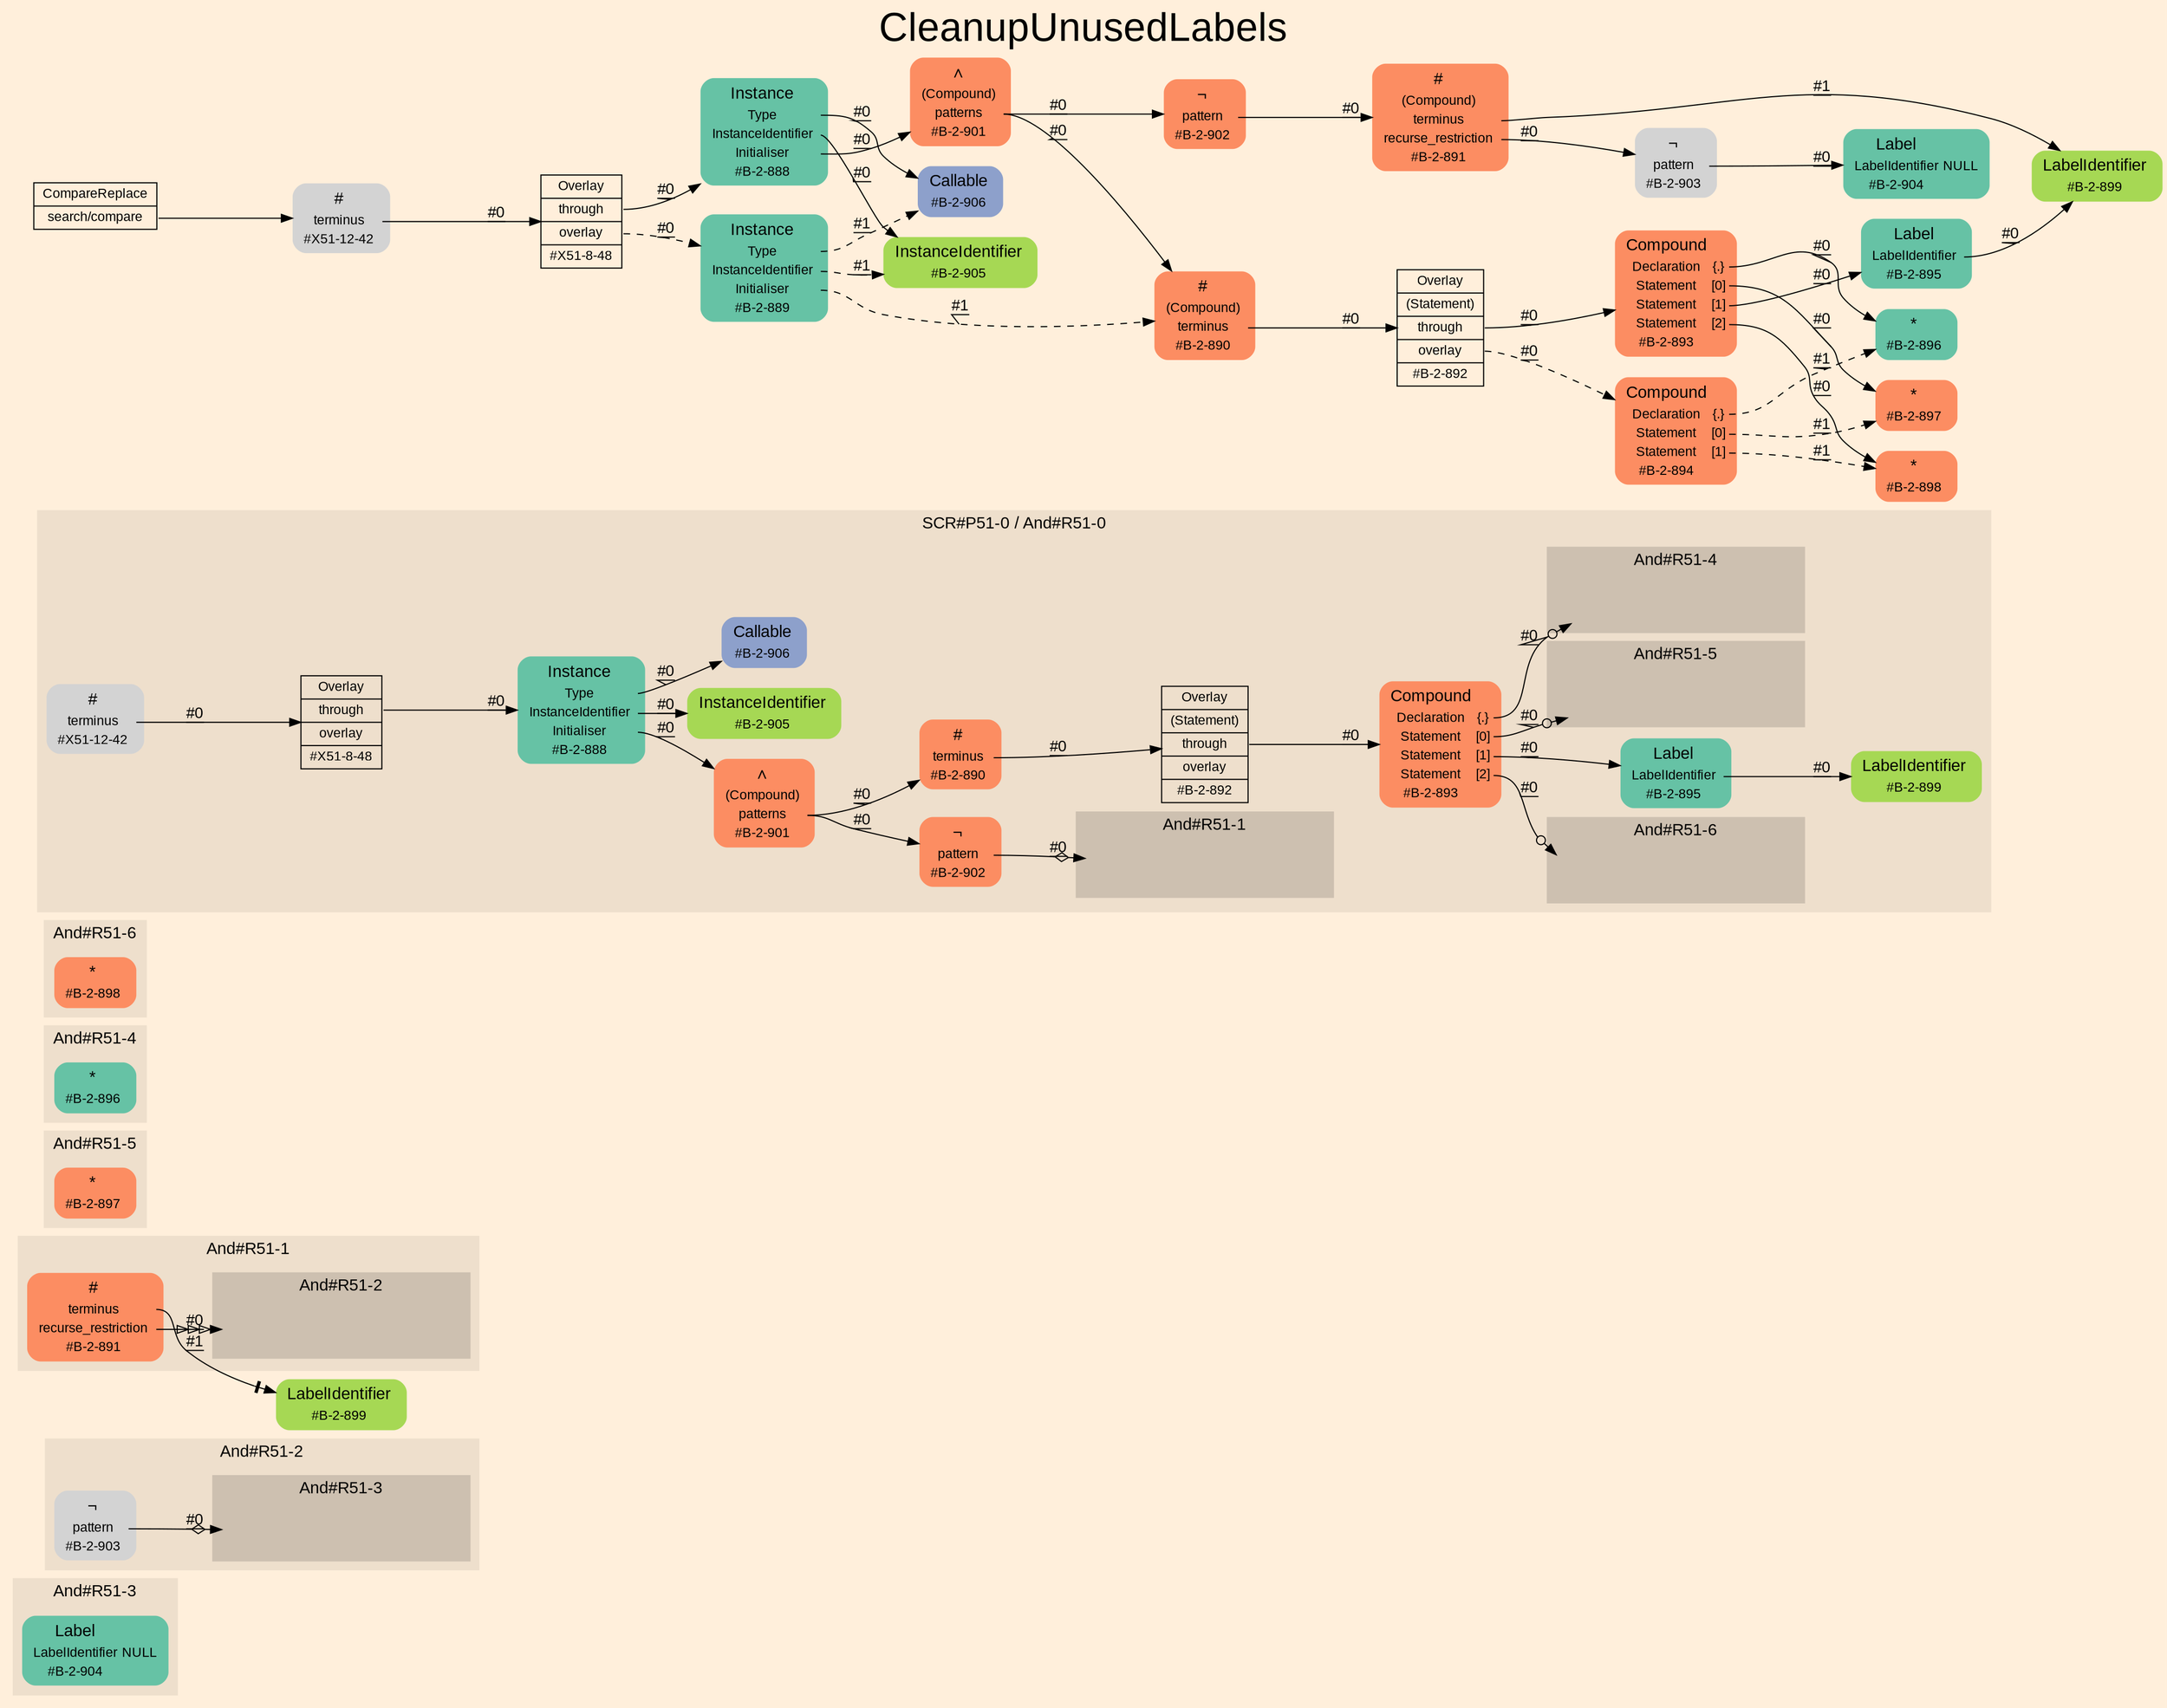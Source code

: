 digraph "CleanupUnusedLabels" {
label = "CleanupUnusedLabels"
labelloc = t
fontsize = "36"
graph [
    rankdir = "LR"
    ranksep = 0.3
    bgcolor = antiquewhite1
    color = black
    fontcolor = black
    fontname = "Arial"
];
node [
    fontname = "Arial"
];
edge [
    fontname = "Arial"
];

// -------------------- figure And#R51-3 --------------------
// -------- region And#R51-3 ----------
subgraph "clusterAnd#R51-3" {
    label = "And#R51-3"
    style = "filled"
    color = antiquewhite2
    fontsize = "15"
    "And#R51-3/#B-2-904" [
        // -------- block And#R51-3/#B-2-904 ----------
        shape = "plaintext"
        fillcolor = "/set28/1"
        label = <<TABLE BORDER="0" CELLBORDER="0" CELLSPACING="0">
         <TR><TD><FONT POINT-SIZE="15.0">Label</FONT></TD><TD></TD></TR>
         <TR><TD>LabelIdentifier</TD><TD PORT="port0">NULL</TD></TR>
         <TR><TD>#B-2-904</TD><TD PORT="port1"></TD></TR>
        </TABLE>>
        style = "rounded,filled"
        fontsize = "12"
    ];
    
}


// -------------------- figure And#R51-2 --------------------
// -------- region And#R51-2 ----------
subgraph "clusterAnd#R51-2" {
    label = "And#R51-2"
    style = "filled"
    color = antiquewhite2
    fontsize = "15"
    "And#R51-2/#B-2-903" [
        // -------- block And#R51-2/#B-2-903 ----------
        shape = "plaintext"
        label = <<TABLE BORDER="0" CELLBORDER="0" CELLSPACING="0">
         <TR><TD><FONT POINT-SIZE="15.0">¬</FONT></TD><TD></TD></TR>
         <TR><TD>pattern</TD><TD PORT="port0"></TD></TR>
         <TR><TD>#B-2-903</TD><TD PORT="port1"></TD></TR>
        </TABLE>>
        style = "rounded,filled"
        fontsize = "12"
    ];
    
    // -------- region And#R51-2/And#R51-3 ----------
    subgraph "clusterAnd#R51-2/And#R51-3" {
        label = "And#R51-3"
        style = "filled"
        color = antiquewhite3
        fontsize = "15"
        "And#R51-2/And#R51-3/#B-2-904" [
            // -------- block And#R51-2/And#R51-3/#B-2-904 ----------
            shape = none
            fillcolor = "/set28/1"
            style = "invisible"
        ];
        
    }
    
}

"And#R51-2/#B-2-903":port0 -> "And#R51-2/And#R51-3/#B-2-904" [
    arrowhead="normalnoneodiamond"
    label = "#0"
    decorate = true
    color = black
    fontcolor = black
];


// -------------------- figure And#R51-1 --------------------
// -------- region And#R51-1 ----------
subgraph "clusterAnd#R51-1" {
    label = "And#R51-1"
    style = "filled"
    color = antiquewhite2
    fontsize = "15"
    "And#R51-1/#B-2-891" [
        // -------- block And#R51-1/#B-2-891 ----------
        shape = "plaintext"
        fillcolor = "/set28/2"
        label = <<TABLE BORDER="0" CELLBORDER="0" CELLSPACING="0">
         <TR><TD><FONT POINT-SIZE="15.0">#</FONT></TD><TD></TD></TR>
         <TR><TD>terminus</TD><TD PORT="port0"></TD></TR>
         <TR><TD>recurse_restriction</TD><TD PORT="port1"></TD></TR>
         <TR><TD>#B-2-891</TD><TD PORT="port2"></TD></TR>
        </TABLE>>
        style = "rounded,filled"
        fontsize = "12"
    ];
    
    // -------- region And#R51-1/And#R51-2 ----------
    subgraph "clusterAnd#R51-1/And#R51-2" {
        label = "And#R51-2"
        style = "filled"
        color = antiquewhite3
        fontsize = "15"
        "And#R51-1/And#R51-2/#B-2-903" [
            // -------- block And#R51-1/And#R51-2/#B-2-903 ----------
            shape = none
            style = "invisible"
        ];
        
    }
    
}

"And#R51-1/#B-2-899" [
    // -------- block And#R51-1/#B-2-899 ----------
    shape = "plaintext"
    fillcolor = "/set28/5"
    label = <<TABLE BORDER="0" CELLBORDER="0" CELLSPACING="0">
     <TR><TD><FONT POINT-SIZE="15.0">LabelIdentifier</FONT></TD><TD></TD></TR>
     <TR><TD>#B-2-899</TD><TD PORT="port0"></TD></TR>
    </TABLE>>
    style = "rounded,filled"
    fontsize = "12"
];

"And#R51-1/#B-2-891":port0 -> "And#R51-1/#B-2-899" [
    arrowhead="normalnonetee"
    label = "#1"
    decorate = true
    color = black
    fontcolor = black
];

"And#R51-1/#B-2-891":port1 -> "And#R51-1/And#R51-2/#B-2-903" [
    arrowhead="normalonormalonormalonormal"
    label = "#0"
    decorate = true
    color = black
    fontcolor = black
];


// -------------------- figure And#R51-5 --------------------
// -------- region And#R51-5 ----------
subgraph "clusterAnd#R51-5" {
    label = "And#R51-5"
    style = "filled"
    color = antiquewhite2
    fontsize = "15"
    "And#R51-5/#B-2-897" [
        // -------- block And#R51-5/#B-2-897 ----------
        shape = "plaintext"
        fillcolor = "/set28/2"
        label = <<TABLE BORDER="0" CELLBORDER="0" CELLSPACING="0">
         <TR><TD><FONT POINT-SIZE="15.0">*</FONT></TD><TD></TD></TR>
         <TR><TD>#B-2-897</TD><TD PORT="port0"></TD></TR>
        </TABLE>>
        style = "rounded,filled"
        fontsize = "12"
    ];
    
}


// -------------------- figure And#R51-4 --------------------
// -------- region And#R51-4 ----------
subgraph "clusterAnd#R51-4" {
    label = "And#R51-4"
    style = "filled"
    color = antiquewhite2
    fontsize = "15"
    "And#R51-4/#B-2-896" [
        // -------- block And#R51-4/#B-2-896 ----------
        shape = "plaintext"
        fillcolor = "/set28/1"
        label = <<TABLE BORDER="0" CELLBORDER="0" CELLSPACING="0">
         <TR><TD><FONT POINT-SIZE="15.0">*</FONT></TD><TD></TD></TR>
         <TR><TD>#B-2-896</TD><TD PORT="port0"></TD></TR>
        </TABLE>>
        style = "rounded,filled"
        fontsize = "12"
    ];
    
}


// -------------------- figure And#R51-6 --------------------
// -------- region And#R51-6 ----------
subgraph "clusterAnd#R51-6" {
    label = "And#R51-6"
    style = "filled"
    color = antiquewhite2
    fontsize = "15"
    "And#R51-6/#B-2-898" [
        // -------- block And#R51-6/#B-2-898 ----------
        shape = "plaintext"
        fillcolor = "/set28/2"
        label = <<TABLE BORDER="0" CELLBORDER="0" CELLSPACING="0">
         <TR><TD><FONT POINT-SIZE="15.0">*</FONT></TD><TD></TD></TR>
         <TR><TD>#B-2-898</TD><TD PORT="port0"></TD></TR>
        </TABLE>>
        style = "rounded,filled"
        fontsize = "12"
    ];
    
}


// -------------------- figure And#R51-0 --------------------
// -------- region And#R51-0 ----------
subgraph "clusterAnd#R51-0" {
    label = "SCR#P51-0 / And#R51-0"
    style = "filled"
    color = antiquewhite2
    fontsize = "15"
    "And#R51-0/#B-2-901" [
        // -------- block And#R51-0/#B-2-901 ----------
        shape = "plaintext"
        fillcolor = "/set28/2"
        label = <<TABLE BORDER="0" CELLBORDER="0" CELLSPACING="0">
         <TR><TD><FONT POINT-SIZE="15.0">∧</FONT></TD><TD></TD></TR>
         <TR><TD>(Compound)</TD><TD PORT="port0"></TD></TR>
         <TR><TD>patterns</TD><TD PORT="port1"></TD></TR>
         <TR><TD>#B-2-901</TD><TD PORT="port2"></TD></TR>
        </TABLE>>
        style = "rounded,filled"
        fontsize = "12"
    ];
    
    "And#R51-0/#B-2-902" [
        // -------- block And#R51-0/#B-2-902 ----------
        shape = "plaintext"
        fillcolor = "/set28/2"
        label = <<TABLE BORDER="0" CELLBORDER="0" CELLSPACING="0">
         <TR><TD><FONT POINT-SIZE="15.0">¬</FONT></TD><TD></TD></TR>
         <TR><TD>pattern</TD><TD PORT="port0"></TD></TR>
         <TR><TD>#B-2-902</TD><TD PORT="port1"></TD></TR>
        </TABLE>>
        style = "rounded,filled"
        fontsize = "12"
    ];
    
    "And#R51-0/#B-2-906" [
        // -------- block And#R51-0/#B-2-906 ----------
        shape = "plaintext"
        fillcolor = "/set28/3"
        label = <<TABLE BORDER="0" CELLBORDER="0" CELLSPACING="0">
         <TR><TD><FONT POINT-SIZE="15.0">Callable</FONT></TD><TD></TD></TR>
         <TR><TD>#B-2-906</TD><TD PORT="port0"></TD></TR>
        </TABLE>>
        style = "rounded,filled"
        fontsize = "12"
    ];
    
    "And#R51-0/#B-2-895" [
        // -------- block And#R51-0/#B-2-895 ----------
        shape = "plaintext"
        fillcolor = "/set28/1"
        label = <<TABLE BORDER="0" CELLBORDER="0" CELLSPACING="0">
         <TR><TD><FONT POINT-SIZE="15.0">Label</FONT></TD><TD></TD></TR>
         <TR><TD>LabelIdentifier</TD><TD PORT="port0"></TD></TR>
         <TR><TD>#B-2-895</TD><TD PORT="port1"></TD></TR>
        </TABLE>>
        style = "rounded,filled"
        fontsize = "12"
    ];
    
    "And#R51-0/#B-2-888" [
        // -------- block And#R51-0/#B-2-888 ----------
        shape = "plaintext"
        fillcolor = "/set28/1"
        label = <<TABLE BORDER="0" CELLBORDER="0" CELLSPACING="0">
         <TR><TD><FONT POINT-SIZE="15.0">Instance</FONT></TD><TD></TD></TR>
         <TR><TD>Type</TD><TD PORT="port0"></TD></TR>
         <TR><TD>InstanceIdentifier</TD><TD PORT="port1"></TD></TR>
         <TR><TD>Initialiser</TD><TD PORT="port2"></TD></TR>
         <TR><TD>#B-2-888</TD><TD PORT="port3"></TD></TR>
        </TABLE>>
        style = "rounded,filled"
        fontsize = "12"
    ];
    
    "And#R51-0/#B-2-905" [
        // -------- block And#R51-0/#B-2-905 ----------
        shape = "plaintext"
        fillcolor = "/set28/5"
        label = <<TABLE BORDER="0" CELLBORDER="0" CELLSPACING="0">
         <TR><TD><FONT POINT-SIZE="15.0">InstanceIdentifier</FONT></TD><TD></TD></TR>
         <TR><TD>#B-2-905</TD><TD PORT="port0"></TD></TR>
        </TABLE>>
        style = "rounded,filled"
        fontsize = "12"
    ];
    
    "And#R51-0/#B-2-899" [
        // -------- block And#R51-0/#B-2-899 ----------
        shape = "plaintext"
        fillcolor = "/set28/5"
        label = <<TABLE BORDER="0" CELLBORDER="0" CELLSPACING="0">
         <TR><TD><FONT POINT-SIZE="15.0">LabelIdentifier</FONT></TD><TD></TD></TR>
         <TR><TD>#B-2-899</TD><TD PORT="port0"></TD></TR>
        </TABLE>>
        style = "rounded,filled"
        fontsize = "12"
    ];
    
    "And#R51-0/#X51-12-42" [
        // -------- block And#R51-0/#X51-12-42 ----------
        shape = "plaintext"
        label = <<TABLE BORDER="0" CELLBORDER="0" CELLSPACING="0">
         <TR><TD><FONT POINT-SIZE="15.0">#</FONT></TD><TD></TD></TR>
         <TR><TD>terminus</TD><TD PORT="port0"></TD></TR>
         <TR><TD>#X51-12-42</TD><TD PORT="port1"></TD></TR>
        </TABLE>>
        style = "rounded,filled"
        fontsize = "12"
    ];
    
    "And#R51-0/#B-2-893" [
        // -------- block And#R51-0/#B-2-893 ----------
        shape = "plaintext"
        fillcolor = "/set28/2"
        label = <<TABLE BORDER="0" CELLBORDER="0" CELLSPACING="0">
         <TR><TD><FONT POINT-SIZE="15.0">Compound</FONT></TD><TD></TD></TR>
         <TR><TD>Declaration</TD><TD PORT="port0">{.}</TD></TR>
         <TR><TD>Statement</TD><TD PORT="port1">[0]</TD></TR>
         <TR><TD>Statement</TD><TD PORT="port2">[1]</TD></TR>
         <TR><TD>Statement</TD><TD PORT="port3">[2]</TD></TR>
         <TR><TD>#B-2-893</TD><TD PORT="port4"></TD></TR>
        </TABLE>>
        style = "rounded,filled"
        fontsize = "12"
    ];
    
    "And#R51-0/#X51-8-48" [
        // -------- block And#R51-0/#X51-8-48 ----------
        shape = "record"
        fillcolor = antiquewhite2
        label = "<fixed> Overlay | <port0> through | <port1> overlay | <port2> #X51-8-48"
        style = "filled"
        fontsize = "12"
        color = black
        fontcolor = black
    ];
    
    "And#R51-0/#B-2-892" [
        // -------- block And#R51-0/#B-2-892 ----------
        shape = "record"
        fillcolor = antiquewhite2
        label = "<fixed> Overlay | <port0> (Statement) | <port1> through | <port2> overlay | <port3> #B-2-892"
        style = "filled"
        fontsize = "12"
        color = black
        fontcolor = black
    ];
    
    "And#R51-0/#B-2-890" [
        // -------- block And#R51-0/#B-2-890 ----------
        shape = "plaintext"
        fillcolor = "/set28/2"
        label = <<TABLE BORDER="0" CELLBORDER="0" CELLSPACING="0">
         <TR><TD><FONT POINT-SIZE="15.0">#</FONT></TD><TD></TD></TR>
         <TR><TD>terminus</TD><TD PORT="port0"></TD></TR>
         <TR><TD>#B-2-890</TD><TD PORT="port1"></TD></TR>
        </TABLE>>
        style = "rounded,filled"
        fontsize = "12"
    ];
    
    // -------- region And#R51-0/And#R51-1 ----------
    subgraph "clusterAnd#R51-0/And#R51-1" {
        label = "And#R51-1"
        style = "filled"
        color = antiquewhite3
        fontsize = "15"
        "And#R51-0/And#R51-1/#B-2-891" [
            // -------- block And#R51-0/And#R51-1/#B-2-891 ----------
            shape = none
            fillcolor = "/set28/2"
            style = "invisible"
        ];
        
    }
    
    // -------- region And#R51-0/And#R51-4 ----------
    subgraph "clusterAnd#R51-0/And#R51-4" {
        label = "And#R51-4"
        style = "filled"
        color = antiquewhite3
        fontsize = "15"
        "And#R51-0/And#R51-4/#B-2-896" [
            // -------- block And#R51-0/And#R51-4/#B-2-896 ----------
            shape = none
            fillcolor = "/set28/1"
            style = "invisible"
        ];
        
    }
    
    // -------- region And#R51-0/And#R51-5 ----------
    subgraph "clusterAnd#R51-0/And#R51-5" {
        label = "And#R51-5"
        style = "filled"
        color = antiquewhite3
        fontsize = "15"
        "And#R51-0/And#R51-5/#B-2-897" [
            // -------- block And#R51-0/And#R51-5/#B-2-897 ----------
            shape = none
            fillcolor = "/set28/2"
            style = "invisible"
        ];
        
    }
    
    // -------- region And#R51-0/And#R51-6 ----------
    subgraph "clusterAnd#R51-0/And#R51-6" {
        label = "And#R51-6"
        style = "filled"
        color = antiquewhite3
        fontsize = "15"
        "And#R51-0/And#R51-6/#B-2-898" [
            // -------- block And#R51-0/And#R51-6/#B-2-898 ----------
            shape = none
            fillcolor = "/set28/2"
            style = "invisible"
        ];
        
    }
    
}

"And#R51-0/#B-2-901":port1 -> "And#R51-0/#B-2-890" [
    label = "#0"
    decorate = true
    color = black
    fontcolor = black
];

"And#R51-0/#B-2-901":port1 -> "And#R51-0/#B-2-902" [
    label = "#0"
    decorate = true
    color = black
    fontcolor = black
];

"And#R51-0/#B-2-902":port0 -> "And#R51-0/And#R51-1/#B-2-891" [
    arrowhead="normalnoneodiamond"
    label = "#0"
    decorate = true
    color = black
    fontcolor = black
];

"And#R51-0/#B-2-895":port0 -> "And#R51-0/#B-2-899" [
    label = "#0"
    decorate = true
    color = black
    fontcolor = black
];

"And#R51-0/#B-2-888":port0 -> "And#R51-0/#B-2-906" [
    label = "#0"
    decorate = true
    color = black
    fontcolor = black
];

"And#R51-0/#B-2-888":port1 -> "And#R51-0/#B-2-905" [
    label = "#0"
    decorate = true
    color = black
    fontcolor = black
];

"And#R51-0/#B-2-888":port2 -> "And#R51-0/#B-2-901" [
    label = "#0"
    decorate = true
    color = black
    fontcolor = black
];

"And#R51-0/#X51-12-42":port0 -> "And#R51-0/#X51-8-48" [
    label = "#0"
    decorate = true
    color = black
    fontcolor = black
];

"And#R51-0/#B-2-893":port0 -> "And#R51-0/And#R51-4/#B-2-896" [
    arrowhead="normalnoneodot"
    label = "#0"
    decorate = true
    color = black
    fontcolor = black
];

"And#R51-0/#B-2-893":port1 -> "And#R51-0/And#R51-5/#B-2-897" [
    arrowhead="normalnoneodot"
    label = "#0"
    decorate = true
    color = black
    fontcolor = black
];

"And#R51-0/#B-2-893":port2 -> "And#R51-0/#B-2-895" [
    label = "#0"
    decorate = true
    color = black
    fontcolor = black
];

"And#R51-0/#B-2-893":port3 -> "And#R51-0/And#R51-6/#B-2-898" [
    arrowhead="normalnoneodot"
    label = "#0"
    decorate = true
    color = black
    fontcolor = black
];

"And#R51-0/#X51-8-48":port0 -> "And#R51-0/#B-2-888" [
    label = "#0"
    decorate = true
    color = black
    fontcolor = black
];

"And#R51-0/#B-2-892":port1 -> "And#R51-0/#B-2-893" [
    label = "#0"
    decorate = true
    color = black
    fontcolor = black
];

"And#R51-0/#B-2-890":port0 -> "And#R51-0/#B-2-892" [
    label = "#0"
    decorate = true
    color = black
    fontcolor = black
];


// -------------------- transformation figure --------------------
"CR#X51-10-51" [
    // -------- block CR#X51-10-51 ----------
    shape = "record"
    fillcolor = antiquewhite1
    label = "<fixed> CompareReplace | <port0> search/compare"
    style = "filled"
    fontsize = "12"
    color = black
    fontcolor = black
];

"#X51-12-42" [
    // -------- block #X51-12-42 ----------
    shape = "plaintext"
    label = <<TABLE BORDER="0" CELLBORDER="0" CELLSPACING="0">
     <TR><TD><FONT POINT-SIZE="15.0">#</FONT></TD><TD></TD></TR>
     <TR><TD>terminus</TD><TD PORT="port0"></TD></TR>
     <TR><TD>#X51-12-42</TD><TD PORT="port1"></TD></TR>
    </TABLE>>
    style = "rounded,filled"
    fontsize = "12"
];

"#X51-8-48" [
    // -------- block #X51-8-48 ----------
    shape = "record"
    fillcolor = antiquewhite1
    label = "<fixed> Overlay | <port0> through | <port1> overlay | <port2> #X51-8-48"
    style = "filled"
    fontsize = "12"
    color = black
    fontcolor = black
];

"#B-2-888" [
    // -------- block #B-2-888 ----------
    shape = "plaintext"
    fillcolor = "/set28/1"
    label = <<TABLE BORDER="0" CELLBORDER="0" CELLSPACING="0">
     <TR><TD><FONT POINT-SIZE="15.0">Instance</FONT></TD><TD></TD></TR>
     <TR><TD>Type</TD><TD PORT="port0"></TD></TR>
     <TR><TD>InstanceIdentifier</TD><TD PORT="port1"></TD></TR>
     <TR><TD>Initialiser</TD><TD PORT="port2"></TD></TR>
     <TR><TD>#B-2-888</TD><TD PORT="port3"></TD></TR>
    </TABLE>>
    style = "rounded,filled"
    fontsize = "12"
];

"#B-2-906" [
    // -------- block #B-2-906 ----------
    shape = "plaintext"
    fillcolor = "/set28/3"
    label = <<TABLE BORDER="0" CELLBORDER="0" CELLSPACING="0">
     <TR><TD><FONT POINT-SIZE="15.0">Callable</FONT></TD><TD></TD></TR>
     <TR><TD>#B-2-906</TD><TD PORT="port0"></TD></TR>
    </TABLE>>
    style = "rounded,filled"
    fontsize = "12"
];

"#B-2-905" [
    // -------- block #B-2-905 ----------
    shape = "plaintext"
    fillcolor = "/set28/5"
    label = <<TABLE BORDER="0" CELLBORDER="0" CELLSPACING="0">
     <TR><TD><FONT POINT-SIZE="15.0">InstanceIdentifier</FONT></TD><TD></TD></TR>
     <TR><TD>#B-2-905</TD><TD PORT="port0"></TD></TR>
    </TABLE>>
    style = "rounded,filled"
    fontsize = "12"
];

"#B-2-901" [
    // -------- block #B-2-901 ----------
    shape = "plaintext"
    fillcolor = "/set28/2"
    label = <<TABLE BORDER="0" CELLBORDER="0" CELLSPACING="0">
     <TR><TD><FONT POINT-SIZE="15.0">∧</FONT></TD><TD></TD></TR>
     <TR><TD>(Compound)</TD><TD PORT="port0"></TD></TR>
     <TR><TD>patterns</TD><TD PORT="port1"></TD></TR>
     <TR><TD>#B-2-901</TD><TD PORT="port2"></TD></TR>
    </TABLE>>
    style = "rounded,filled"
    fontsize = "12"
];

"#B-2-890" [
    // -------- block #B-2-890 ----------
    shape = "plaintext"
    fillcolor = "/set28/2"
    label = <<TABLE BORDER="0" CELLBORDER="0" CELLSPACING="0">
     <TR><TD><FONT POINT-SIZE="15.0">#</FONT></TD><TD></TD></TR>
     <TR><TD>(Compound)</TD><TD PORT="port0"></TD></TR>
     <TR><TD>terminus</TD><TD PORT="port1"></TD></TR>
     <TR><TD>#B-2-890</TD><TD PORT="port2"></TD></TR>
    </TABLE>>
    style = "rounded,filled"
    fontsize = "12"
];

"#B-2-892" [
    // -------- block #B-2-892 ----------
    shape = "record"
    fillcolor = antiquewhite1
    label = "<fixed> Overlay | <port0> (Statement) | <port1> through | <port2> overlay | <port3> #B-2-892"
    style = "filled"
    fontsize = "12"
    color = black
    fontcolor = black
];

"#B-2-893" [
    // -------- block #B-2-893 ----------
    shape = "plaintext"
    fillcolor = "/set28/2"
    label = <<TABLE BORDER="0" CELLBORDER="0" CELLSPACING="0">
     <TR><TD><FONT POINT-SIZE="15.0">Compound</FONT></TD><TD></TD></TR>
     <TR><TD>Declaration</TD><TD PORT="port0">{.}</TD></TR>
     <TR><TD>Statement</TD><TD PORT="port1">[0]</TD></TR>
     <TR><TD>Statement</TD><TD PORT="port2">[1]</TD></TR>
     <TR><TD>Statement</TD><TD PORT="port3">[2]</TD></TR>
     <TR><TD>#B-2-893</TD><TD PORT="port4"></TD></TR>
    </TABLE>>
    style = "rounded,filled"
    fontsize = "12"
];

"#B-2-896" [
    // -------- block #B-2-896 ----------
    shape = "plaintext"
    fillcolor = "/set28/1"
    label = <<TABLE BORDER="0" CELLBORDER="0" CELLSPACING="0">
     <TR><TD><FONT POINT-SIZE="15.0">*</FONT></TD><TD></TD></TR>
     <TR><TD>#B-2-896</TD><TD PORT="port0"></TD></TR>
    </TABLE>>
    style = "rounded,filled"
    fontsize = "12"
];

"#B-2-897" [
    // -------- block #B-2-897 ----------
    shape = "plaintext"
    fillcolor = "/set28/2"
    label = <<TABLE BORDER="0" CELLBORDER="0" CELLSPACING="0">
     <TR><TD><FONT POINT-SIZE="15.0">*</FONT></TD><TD></TD></TR>
     <TR><TD>#B-2-897</TD><TD PORT="port0"></TD></TR>
    </TABLE>>
    style = "rounded,filled"
    fontsize = "12"
];

"#B-2-895" [
    // -------- block #B-2-895 ----------
    shape = "plaintext"
    fillcolor = "/set28/1"
    label = <<TABLE BORDER="0" CELLBORDER="0" CELLSPACING="0">
     <TR><TD><FONT POINT-SIZE="15.0">Label</FONT></TD><TD></TD></TR>
     <TR><TD>LabelIdentifier</TD><TD PORT="port0"></TD></TR>
     <TR><TD>#B-2-895</TD><TD PORT="port1"></TD></TR>
    </TABLE>>
    style = "rounded,filled"
    fontsize = "12"
];

"#B-2-899" [
    // -------- block #B-2-899 ----------
    shape = "plaintext"
    fillcolor = "/set28/5"
    label = <<TABLE BORDER="0" CELLBORDER="0" CELLSPACING="0">
     <TR><TD><FONT POINT-SIZE="15.0">LabelIdentifier</FONT></TD><TD></TD></TR>
     <TR><TD>#B-2-899</TD><TD PORT="port0"></TD></TR>
    </TABLE>>
    style = "rounded,filled"
    fontsize = "12"
];

"#B-2-898" [
    // -------- block #B-2-898 ----------
    shape = "plaintext"
    fillcolor = "/set28/2"
    label = <<TABLE BORDER="0" CELLBORDER="0" CELLSPACING="0">
     <TR><TD><FONT POINT-SIZE="15.0">*</FONT></TD><TD></TD></TR>
     <TR><TD>#B-2-898</TD><TD PORT="port0"></TD></TR>
    </TABLE>>
    style = "rounded,filled"
    fontsize = "12"
];

"#B-2-894" [
    // -------- block #B-2-894 ----------
    shape = "plaintext"
    fillcolor = "/set28/2"
    label = <<TABLE BORDER="0" CELLBORDER="0" CELLSPACING="0">
     <TR><TD><FONT POINT-SIZE="15.0">Compound</FONT></TD><TD></TD></TR>
     <TR><TD>Declaration</TD><TD PORT="port0">{.}</TD></TR>
     <TR><TD>Statement</TD><TD PORT="port1">[0]</TD></TR>
     <TR><TD>Statement</TD><TD PORT="port2">[1]</TD></TR>
     <TR><TD>#B-2-894</TD><TD PORT="port3"></TD></TR>
    </TABLE>>
    style = "rounded,filled"
    fontsize = "12"
];

"#B-2-902" [
    // -------- block #B-2-902 ----------
    shape = "plaintext"
    fillcolor = "/set28/2"
    label = <<TABLE BORDER="0" CELLBORDER="0" CELLSPACING="0">
     <TR><TD><FONT POINT-SIZE="15.0">¬</FONT></TD><TD></TD></TR>
     <TR><TD>pattern</TD><TD PORT="port0"></TD></TR>
     <TR><TD>#B-2-902</TD><TD PORT="port1"></TD></TR>
    </TABLE>>
    style = "rounded,filled"
    fontsize = "12"
];

"#B-2-891" [
    // -------- block #B-2-891 ----------
    shape = "plaintext"
    fillcolor = "/set28/2"
    label = <<TABLE BORDER="0" CELLBORDER="0" CELLSPACING="0">
     <TR><TD><FONT POINT-SIZE="15.0">#</FONT></TD><TD></TD></TR>
     <TR><TD>(Compound)</TD><TD PORT="port0"></TD></TR>
     <TR><TD>terminus</TD><TD PORT="port1"></TD></TR>
     <TR><TD>recurse_restriction</TD><TD PORT="port2"></TD></TR>
     <TR><TD>#B-2-891</TD><TD PORT="port3"></TD></TR>
    </TABLE>>
    style = "rounded,filled"
    fontsize = "12"
];

"#B-2-903" [
    // -------- block #B-2-903 ----------
    shape = "plaintext"
    label = <<TABLE BORDER="0" CELLBORDER="0" CELLSPACING="0">
     <TR><TD><FONT POINT-SIZE="15.0">¬</FONT></TD><TD></TD></TR>
     <TR><TD>pattern</TD><TD PORT="port0"></TD></TR>
     <TR><TD>#B-2-903</TD><TD PORT="port1"></TD></TR>
    </TABLE>>
    style = "rounded,filled"
    fontsize = "12"
];

"#B-2-904" [
    // -------- block #B-2-904 ----------
    shape = "plaintext"
    fillcolor = "/set28/1"
    label = <<TABLE BORDER="0" CELLBORDER="0" CELLSPACING="0">
     <TR><TD><FONT POINT-SIZE="15.0">Label</FONT></TD><TD></TD></TR>
     <TR><TD>LabelIdentifier</TD><TD PORT="port0">NULL</TD></TR>
     <TR><TD>#B-2-904</TD><TD PORT="port1"></TD></TR>
    </TABLE>>
    style = "rounded,filled"
    fontsize = "12"
];

"#B-2-889" [
    // -------- block #B-2-889 ----------
    shape = "plaintext"
    fillcolor = "/set28/1"
    label = <<TABLE BORDER="0" CELLBORDER="0" CELLSPACING="0">
     <TR><TD><FONT POINT-SIZE="15.0">Instance</FONT></TD><TD></TD></TR>
     <TR><TD>Type</TD><TD PORT="port0"></TD></TR>
     <TR><TD>InstanceIdentifier</TD><TD PORT="port1"></TD></TR>
     <TR><TD>Initialiser</TD><TD PORT="port2"></TD></TR>
     <TR><TD>#B-2-889</TD><TD PORT="port3"></TD></TR>
    </TABLE>>
    style = "rounded,filled"
    fontsize = "12"
];

"CR#X51-10-51":port0 -> "#X51-12-42" [
    label = ""
    decorate = true
    color = black
    fontcolor = black
];

"#X51-12-42":port0 -> "#X51-8-48" [
    label = "#0"
    decorate = true
    color = black
    fontcolor = black
];

"#X51-8-48":port0 -> "#B-2-888" [
    label = "#0"
    decorate = true
    color = black
    fontcolor = black
];

"#X51-8-48":port1 -> "#B-2-889" [
    style="dashed"
    label = "#0"
    decorate = true
    color = black
    fontcolor = black
];

"#B-2-888":port0 -> "#B-2-906" [
    label = "#0"
    decorate = true
    color = black
    fontcolor = black
];

"#B-2-888":port1 -> "#B-2-905" [
    label = "#0"
    decorate = true
    color = black
    fontcolor = black
];

"#B-2-888":port2 -> "#B-2-901" [
    label = "#0"
    decorate = true
    color = black
    fontcolor = black
];

"#B-2-901":port1 -> "#B-2-890" [
    label = "#0"
    decorate = true
    color = black
    fontcolor = black
];

"#B-2-901":port1 -> "#B-2-902" [
    label = "#0"
    decorate = true
    color = black
    fontcolor = black
];

"#B-2-890":port1 -> "#B-2-892" [
    label = "#0"
    decorate = true
    color = black
    fontcolor = black
];

"#B-2-892":port1 -> "#B-2-893" [
    label = "#0"
    decorate = true
    color = black
    fontcolor = black
];

"#B-2-892":port2 -> "#B-2-894" [
    style="dashed"
    label = "#0"
    decorate = true
    color = black
    fontcolor = black
];

"#B-2-893":port0 -> "#B-2-896" [
    label = "#0"
    decorate = true
    color = black
    fontcolor = black
];

"#B-2-893":port1 -> "#B-2-897" [
    label = "#0"
    decorate = true
    color = black
    fontcolor = black
];

"#B-2-893":port2 -> "#B-2-895" [
    label = "#0"
    decorate = true
    color = black
    fontcolor = black
];

"#B-2-893":port3 -> "#B-2-898" [
    label = "#0"
    decorate = true
    color = black
    fontcolor = black
];

"#B-2-895":port0 -> "#B-2-899" [
    label = "#0"
    decorate = true
    color = black
    fontcolor = black
];

"#B-2-894":port0 -> "#B-2-896" [
    style="dashed"
    label = "#1"
    decorate = true
    color = black
    fontcolor = black
];

"#B-2-894":port1 -> "#B-2-897" [
    style="dashed"
    label = "#1"
    decorate = true
    color = black
    fontcolor = black
];

"#B-2-894":port2 -> "#B-2-898" [
    style="dashed"
    label = "#1"
    decorate = true
    color = black
    fontcolor = black
];

"#B-2-902":port0 -> "#B-2-891" [
    label = "#0"
    decorate = true
    color = black
    fontcolor = black
];

"#B-2-891":port1 -> "#B-2-899" [
    label = "#1"
    decorate = true
    color = black
    fontcolor = black
];

"#B-2-891":port2 -> "#B-2-903" [
    label = "#0"
    decorate = true
    color = black
    fontcolor = black
];

"#B-2-903":port0 -> "#B-2-904" [
    label = "#0"
    decorate = true
    color = black
    fontcolor = black
];

"#B-2-889":port0 -> "#B-2-906" [
    style="dashed"
    label = "#1"
    decorate = true
    color = black
    fontcolor = black
];

"#B-2-889":port1 -> "#B-2-905" [
    style="dashed"
    label = "#1"
    decorate = true
    color = black
    fontcolor = black
];

"#B-2-889":port2 -> "#B-2-890" [
    style="dashed"
    label = "#1"
    decorate = true
    color = black
    fontcolor = black
];


}
